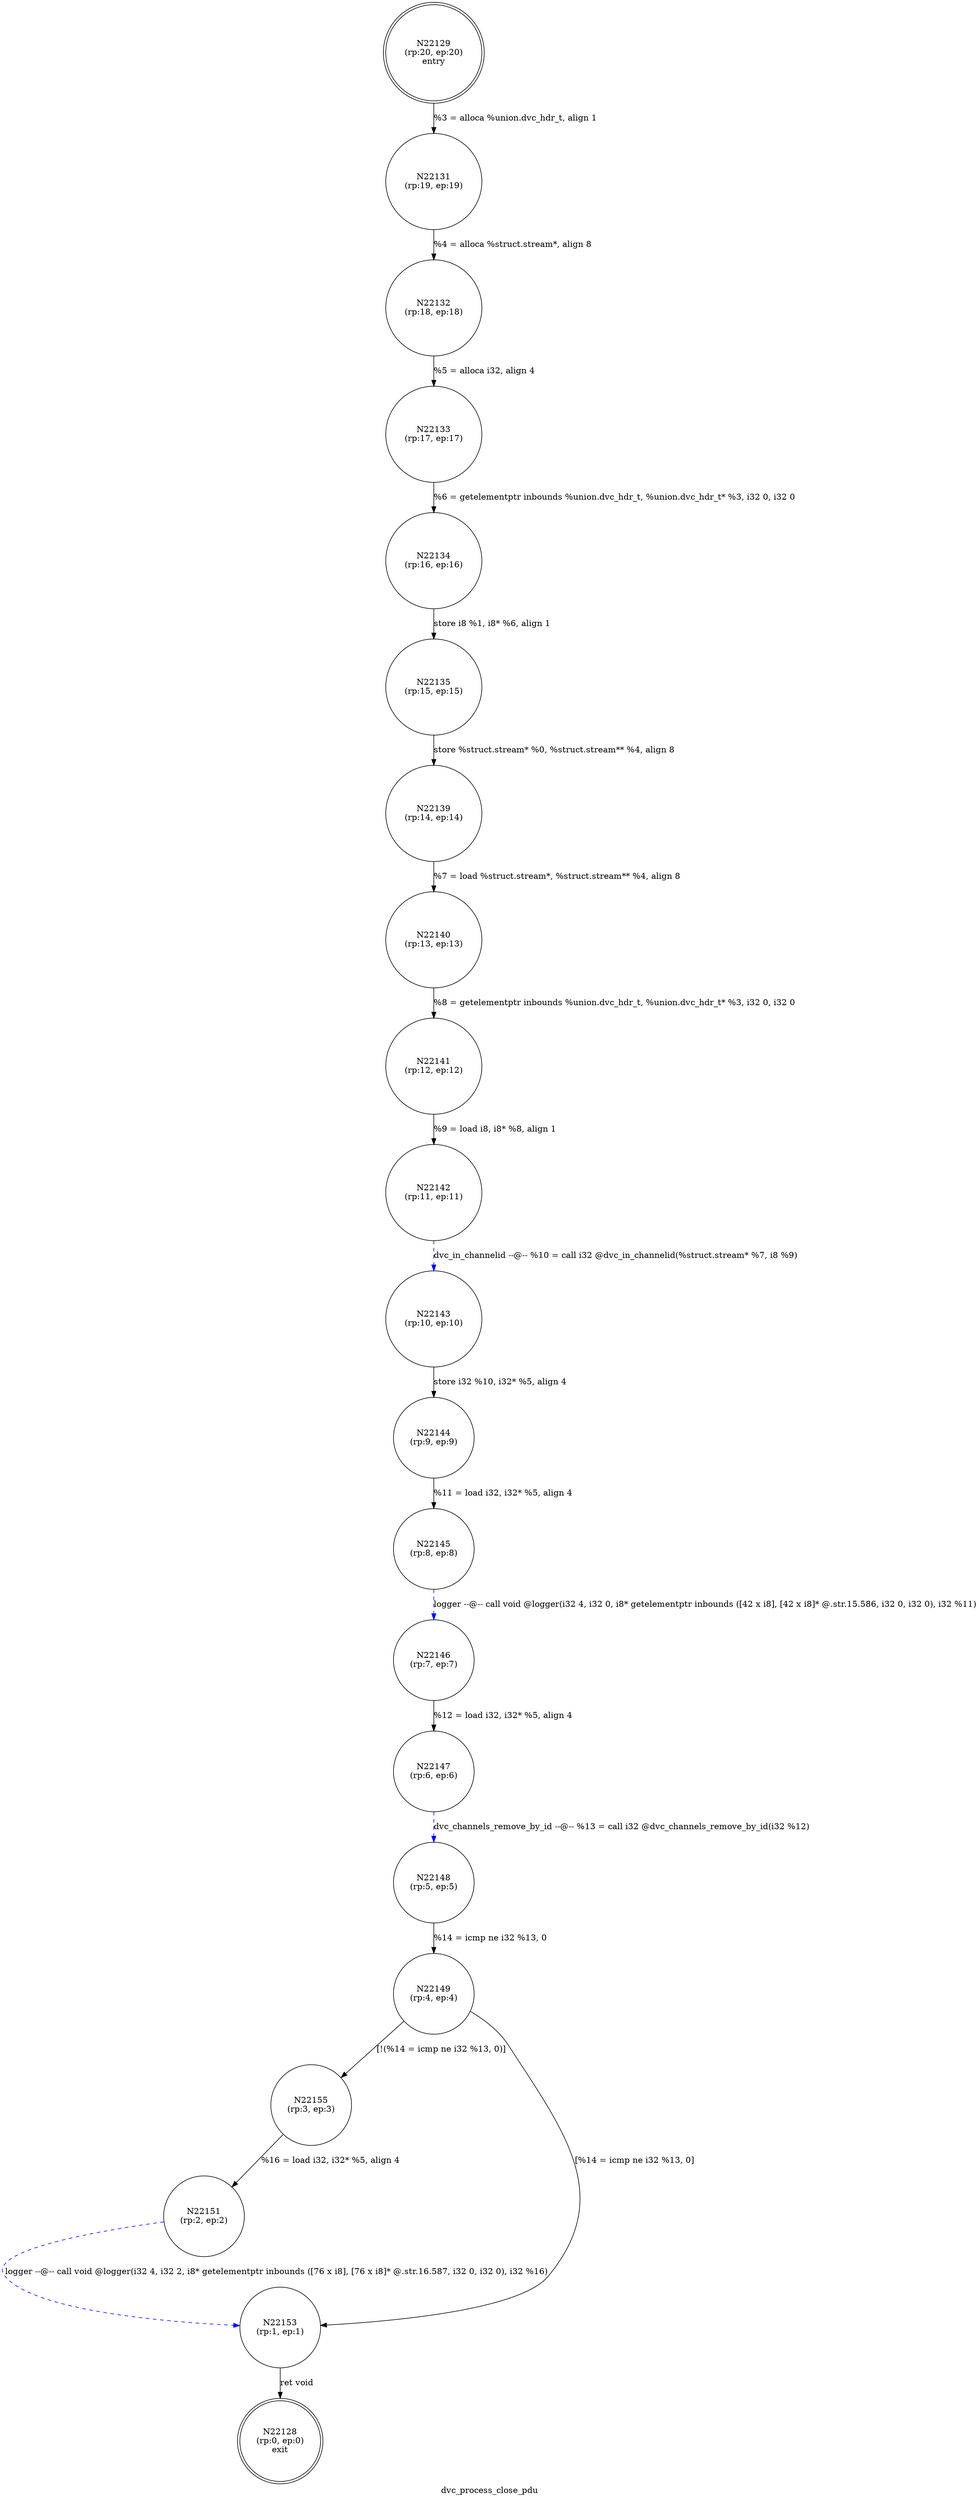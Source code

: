 digraph dvc_process_close_pdu {
label="dvc_process_close_pdu"
22128 [label="N22128\n(rp:0, ep:0)\nexit", shape="doublecircle"]
22129 [label="N22129\n(rp:20, ep:20)\nentry", shape="doublecircle"]
22129 -> 22131 [label="%3 = alloca %union.dvc_hdr_t, align 1"]
22131 [label="N22131\n(rp:19, ep:19)", shape="circle"]
22131 -> 22132 [label="%4 = alloca %struct.stream*, align 8"]
22132 [label="N22132\n(rp:18, ep:18)", shape="circle"]
22132 -> 22133 [label="%5 = alloca i32, align 4"]
22133 [label="N22133\n(rp:17, ep:17)", shape="circle"]
22133 -> 22134 [label="%6 = getelementptr inbounds %union.dvc_hdr_t, %union.dvc_hdr_t* %3, i32 0, i32 0"]
22134 [label="N22134\n(rp:16, ep:16)", shape="circle"]
22134 -> 22135 [label="store i8 %1, i8* %6, align 1"]
22135 [label="N22135\n(rp:15, ep:15)", shape="circle"]
22135 -> 22139 [label="store %struct.stream* %0, %struct.stream** %4, align 8"]
22139 [label="N22139\n(rp:14, ep:14)", shape="circle"]
22139 -> 22140 [label="%7 = load %struct.stream*, %struct.stream** %4, align 8"]
22140 [label="N22140\n(rp:13, ep:13)", shape="circle"]
22140 -> 22141 [label="%8 = getelementptr inbounds %union.dvc_hdr_t, %union.dvc_hdr_t* %3, i32 0, i32 0"]
22141 [label="N22141\n(rp:12, ep:12)", shape="circle"]
22141 -> 22142 [label="%9 = load i8, i8* %8, align 1"]
22142 [label="N22142\n(rp:11, ep:11)", shape="circle"]
22142 -> 22143 [label="dvc_in_channelid --@-- %10 = call i32 @dvc_in_channelid(%struct.stream* %7, i8 %9)", style="dashed", color="blue"]
22143 [label="N22143\n(rp:10, ep:10)", shape="circle"]
22143 -> 22144 [label="store i32 %10, i32* %5, align 4"]
22144 [label="N22144\n(rp:9, ep:9)", shape="circle"]
22144 -> 22145 [label="%11 = load i32, i32* %5, align 4"]
22145 [label="N22145\n(rp:8, ep:8)", shape="circle"]
22145 -> 22146 [label="logger --@-- call void @logger(i32 4, i32 0, i8* getelementptr inbounds ([42 x i8], [42 x i8]* @.str.15.586, i32 0, i32 0), i32 %11)", style="dashed", color="blue"]
22146 [label="N22146\n(rp:7, ep:7)", shape="circle"]
22146 -> 22147 [label="%12 = load i32, i32* %5, align 4"]
22147 [label="N22147\n(rp:6, ep:6)", shape="circle"]
22147 -> 22148 [label="dvc_channels_remove_by_id --@-- %13 = call i32 @dvc_channels_remove_by_id(i32 %12)", style="dashed", color="blue"]
22148 [label="N22148\n(rp:5, ep:5)", shape="circle"]
22148 -> 22149 [label="%14 = icmp ne i32 %13, 0"]
22149 [label="N22149\n(rp:4, ep:4)", shape="circle"]
22149 -> 22155 [label="[!(%14 = icmp ne i32 %13, 0)]"]
22149 -> 22153 [label="[%14 = icmp ne i32 %13, 0]"]
22151 [label="N22151\n(rp:2, ep:2)", shape="circle"]
22151 -> 22153 [label="logger --@-- call void @logger(i32 4, i32 2, i8* getelementptr inbounds ([76 x i8], [76 x i8]* @.str.16.587, i32 0, i32 0), i32 %16)", style="dashed", color="blue"]
22153 [label="N22153\n(rp:1, ep:1)", shape="circle"]
22153 -> 22128 [label="ret void"]
22155 [label="N22155\n(rp:3, ep:3)", shape="circle"]
22155 -> 22151 [label="%16 = load i32, i32* %5, align 4"]
}
